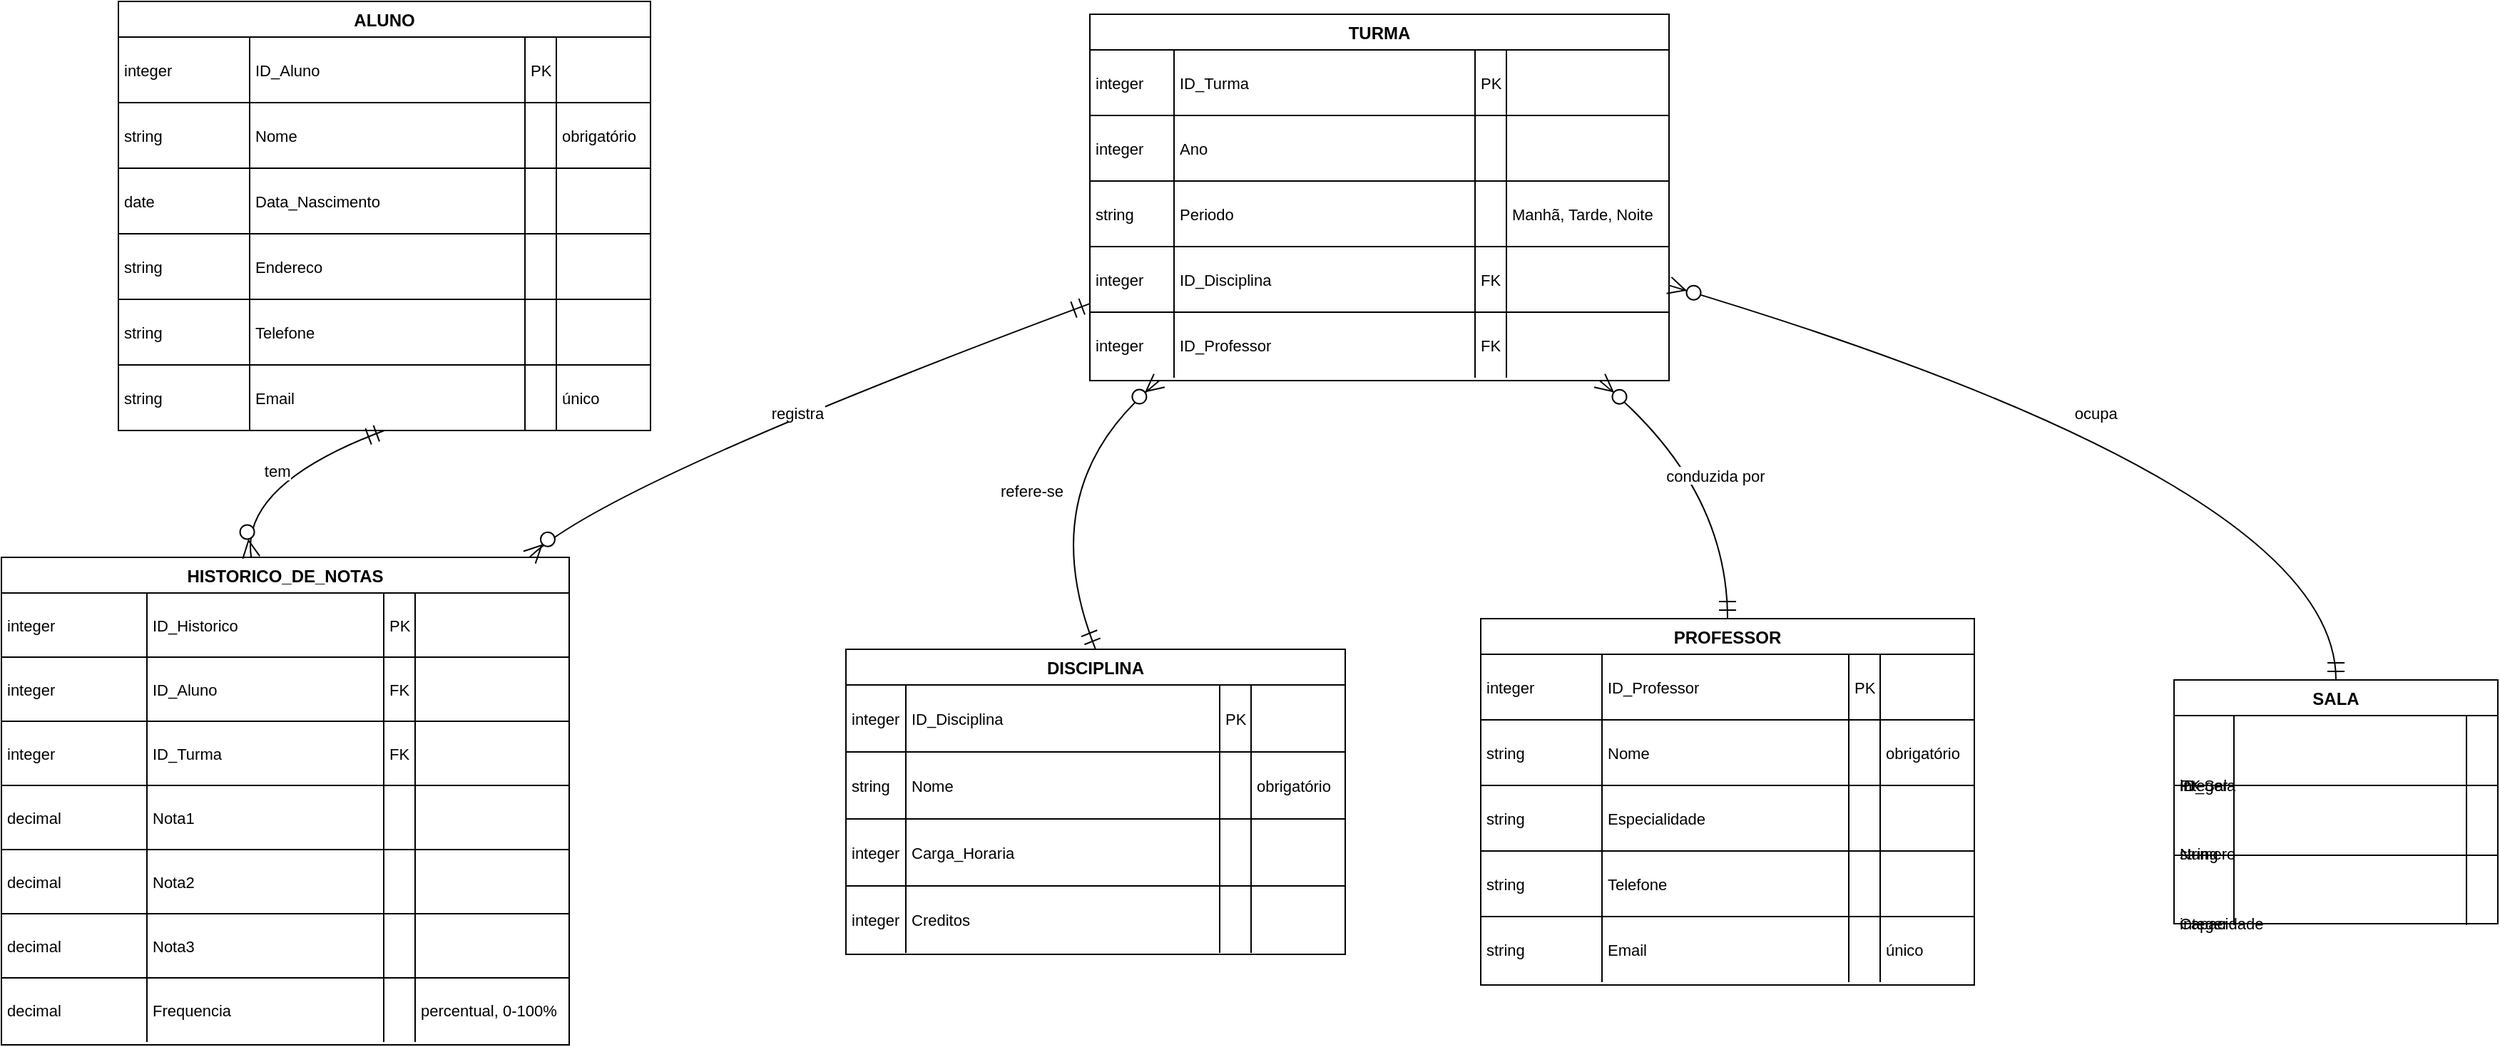 <mxfile version="27.0.6">
  <diagram name="Página-1" id="r15Ai7YHU04YWYiOs0DI">
    <mxGraphModel dx="1426" dy="743" grid="1" gridSize="10" guides="1" tooltips="1" connect="1" arrows="1" fold="1" page="1" pageScale="1" pageWidth="827" pageHeight="1169" math="0" shadow="0">
      <root>
        <mxCell id="0" />
        <mxCell id="1" parent="0" />
        <mxCell id="2" value="ALUNO" style="shape=table;startSize=25;container=1;collapsible=0;childLayout=tableLayout;fixedRows=1;rowLines=1;fontStyle=1;align=center;resizeLast=1;" parent="1" vertex="1">
          <mxGeometry x="110" y="20" width="373" height="301" as="geometry" />
        </mxCell>
        <mxCell id="3" style="shape=tableRow;horizontal=0;startSize=0;swimlaneHead=0;swimlaneBody=0;fillColor=none;collapsible=0;dropTarget=0;points=[[0,0.5],[1,0.5]];portConstraint=eastwest;top=0;left=0;right=0;bottom=0;" parent="2" vertex="1">
          <mxGeometry y="25" width="373" height="46" as="geometry" />
        </mxCell>
        <mxCell id="4" value="integer" style="shape=partialRectangle;connectable=0;fillColor=none;top=0;left=0;bottom=0;right=0;align=left;spacingLeft=2;overflow=hidden;fontSize=11;" parent="3" vertex="1">
          <mxGeometry width="92" height="46" as="geometry">
            <mxRectangle width="92" height="46" as="alternateBounds" />
          </mxGeometry>
        </mxCell>
        <mxCell id="5" value="ID_Aluno" style="shape=partialRectangle;connectable=0;fillColor=none;top=0;left=0;bottom=0;right=0;align=left;spacingLeft=2;overflow=hidden;fontSize=11;" parent="3" vertex="1">
          <mxGeometry x="92" width="193" height="46" as="geometry">
            <mxRectangle width="193" height="46" as="alternateBounds" />
          </mxGeometry>
        </mxCell>
        <mxCell id="6" value="PK" style="shape=partialRectangle;connectable=0;fillColor=none;top=0;left=0;bottom=0;right=0;align=left;spacingLeft=2;overflow=hidden;fontSize=11;" parent="3" vertex="1">
          <mxGeometry x="285" width="22" height="46" as="geometry">
            <mxRectangle width="22" height="46" as="alternateBounds" />
          </mxGeometry>
        </mxCell>
        <mxCell id="7" value="" style="shape=partialRectangle;connectable=0;fillColor=none;top=0;left=0;bottom=0;right=0;align=left;spacingLeft=2;overflow=hidden;fontSize=11;" parent="3" vertex="1">
          <mxGeometry x="307" width="66" height="46" as="geometry">
            <mxRectangle width="66" height="46" as="alternateBounds" />
          </mxGeometry>
        </mxCell>
        <mxCell id="8" style="shape=tableRow;horizontal=0;startSize=0;swimlaneHead=0;swimlaneBody=0;fillColor=none;collapsible=0;dropTarget=0;points=[[0,0.5],[1,0.5]];portConstraint=eastwest;top=0;left=0;right=0;bottom=0;" parent="2" vertex="1">
          <mxGeometry y="71" width="373" height="46" as="geometry" />
        </mxCell>
        <mxCell id="9" value="string" style="shape=partialRectangle;connectable=0;fillColor=none;top=0;left=0;bottom=0;right=0;align=left;spacingLeft=2;overflow=hidden;fontSize=11;" parent="8" vertex="1">
          <mxGeometry width="92" height="46" as="geometry">
            <mxRectangle width="92" height="46" as="alternateBounds" />
          </mxGeometry>
        </mxCell>
        <mxCell id="10" value="Nome" style="shape=partialRectangle;connectable=0;fillColor=none;top=0;left=0;bottom=0;right=0;align=left;spacingLeft=2;overflow=hidden;fontSize=11;" parent="8" vertex="1">
          <mxGeometry x="92" width="193" height="46" as="geometry">
            <mxRectangle width="193" height="46" as="alternateBounds" />
          </mxGeometry>
        </mxCell>
        <mxCell id="11" value="" style="shape=partialRectangle;connectable=0;fillColor=none;top=0;left=0;bottom=0;right=0;align=left;spacingLeft=2;overflow=hidden;fontSize=11;" parent="8" vertex="1">
          <mxGeometry x="285" width="22" height="46" as="geometry">
            <mxRectangle width="22" height="46" as="alternateBounds" />
          </mxGeometry>
        </mxCell>
        <mxCell id="12" value="obrigatório" style="shape=partialRectangle;connectable=0;fillColor=none;top=0;left=0;bottom=0;right=0;align=left;spacingLeft=2;overflow=hidden;fontSize=11;" parent="8" vertex="1">
          <mxGeometry x="307" width="66" height="46" as="geometry">
            <mxRectangle width="66" height="46" as="alternateBounds" />
          </mxGeometry>
        </mxCell>
        <mxCell id="13" style="shape=tableRow;horizontal=0;startSize=0;swimlaneHead=0;swimlaneBody=0;fillColor=none;collapsible=0;dropTarget=0;points=[[0,0.5],[1,0.5]];portConstraint=eastwest;top=0;left=0;right=0;bottom=0;" parent="2" vertex="1">
          <mxGeometry y="117" width="373" height="46" as="geometry" />
        </mxCell>
        <mxCell id="14" value="date" style="shape=partialRectangle;connectable=0;fillColor=none;top=0;left=0;bottom=0;right=0;align=left;spacingLeft=2;overflow=hidden;fontSize=11;" parent="13" vertex="1">
          <mxGeometry width="92" height="46" as="geometry">
            <mxRectangle width="92" height="46" as="alternateBounds" />
          </mxGeometry>
        </mxCell>
        <mxCell id="15" value="Data_Nascimento" style="shape=partialRectangle;connectable=0;fillColor=none;top=0;left=0;bottom=0;right=0;align=left;spacingLeft=2;overflow=hidden;fontSize=11;" parent="13" vertex="1">
          <mxGeometry x="92" width="193" height="46" as="geometry">
            <mxRectangle width="193" height="46" as="alternateBounds" />
          </mxGeometry>
        </mxCell>
        <mxCell id="16" value="" style="shape=partialRectangle;connectable=0;fillColor=none;top=0;left=0;bottom=0;right=0;align=left;spacingLeft=2;overflow=hidden;fontSize=11;" parent="13" vertex="1">
          <mxGeometry x="285" width="22" height="46" as="geometry">
            <mxRectangle width="22" height="46" as="alternateBounds" />
          </mxGeometry>
        </mxCell>
        <mxCell id="17" value="" style="shape=partialRectangle;connectable=0;fillColor=none;top=0;left=0;bottom=0;right=0;align=left;spacingLeft=2;overflow=hidden;fontSize=11;" parent="13" vertex="1">
          <mxGeometry x="307" width="66" height="46" as="geometry">
            <mxRectangle width="66" height="46" as="alternateBounds" />
          </mxGeometry>
        </mxCell>
        <mxCell id="18" style="shape=tableRow;horizontal=0;startSize=0;swimlaneHead=0;swimlaneBody=0;fillColor=none;collapsible=0;dropTarget=0;points=[[0,0.5],[1,0.5]];portConstraint=eastwest;top=0;left=0;right=0;bottom=0;" parent="2" vertex="1">
          <mxGeometry y="163" width="373" height="46" as="geometry" />
        </mxCell>
        <mxCell id="19" value="string" style="shape=partialRectangle;connectable=0;fillColor=none;top=0;left=0;bottom=0;right=0;align=left;spacingLeft=2;overflow=hidden;fontSize=11;" parent="18" vertex="1">
          <mxGeometry width="92" height="46" as="geometry">
            <mxRectangle width="92" height="46" as="alternateBounds" />
          </mxGeometry>
        </mxCell>
        <mxCell id="20" value="Endereco" style="shape=partialRectangle;connectable=0;fillColor=none;top=0;left=0;bottom=0;right=0;align=left;spacingLeft=2;overflow=hidden;fontSize=11;" parent="18" vertex="1">
          <mxGeometry x="92" width="193" height="46" as="geometry">
            <mxRectangle width="193" height="46" as="alternateBounds" />
          </mxGeometry>
        </mxCell>
        <mxCell id="21" value="" style="shape=partialRectangle;connectable=0;fillColor=none;top=0;left=0;bottom=0;right=0;align=left;spacingLeft=2;overflow=hidden;fontSize=11;" parent="18" vertex="1">
          <mxGeometry x="285" width="22" height="46" as="geometry">
            <mxRectangle width="22" height="46" as="alternateBounds" />
          </mxGeometry>
        </mxCell>
        <mxCell id="22" value="" style="shape=partialRectangle;connectable=0;fillColor=none;top=0;left=0;bottom=0;right=0;align=left;spacingLeft=2;overflow=hidden;fontSize=11;" parent="18" vertex="1">
          <mxGeometry x="307" width="66" height="46" as="geometry">
            <mxRectangle width="66" height="46" as="alternateBounds" />
          </mxGeometry>
        </mxCell>
        <mxCell id="23" style="shape=tableRow;horizontal=0;startSize=0;swimlaneHead=0;swimlaneBody=0;fillColor=none;collapsible=0;dropTarget=0;points=[[0,0.5],[1,0.5]];portConstraint=eastwest;top=0;left=0;right=0;bottom=0;" parent="2" vertex="1">
          <mxGeometry y="209" width="373" height="46" as="geometry" />
        </mxCell>
        <mxCell id="24" value="string" style="shape=partialRectangle;connectable=0;fillColor=none;top=0;left=0;bottom=0;right=0;align=left;spacingLeft=2;overflow=hidden;fontSize=11;" parent="23" vertex="1">
          <mxGeometry width="92" height="46" as="geometry">
            <mxRectangle width="92" height="46" as="alternateBounds" />
          </mxGeometry>
        </mxCell>
        <mxCell id="25" value="Telefone" style="shape=partialRectangle;connectable=0;fillColor=none;top=0;left=0;bottom=0;right=0;align=left;spacingLeft=2;overflow=hidden;fontSize=11;" parent="23" vertex="1">
          <mxGeometry x="92" width="193" height="46" as="geometry">
            <mxRectangle width="193" height="46" as="alternateBounds" />
          </mxGeometry>
        </mxCell>
        <mxCell id="26" value="" style="shape=partialRectangle;connectable=0;fillColor=none;top=0;left=0;bottom=0;right=0;align=left;spacingLeft=2;overflow=hidden;fontSize=11;" parent="23" vertex="1">
          <mxGeometry x="285" width="22" height="46" as="geometry">
            <mxRectangle width="22" height="46" as="alternateBounds" />
          </mxGeometry>
        </mxCell>
        <mxCell id="27" value="" style="shape=partialRectangle;connectable=0;fillColor=none;top=0;left=0;bottom=0;right=0;align=left;spacingLeft=2;overflow=hidden;fontSize=11;" parent="23" vertex="1">
          <mxGeometry x="307" width="66" height="46" as="geometry">
            <mxRectangle width="66" height="46" as="alternateBounds" />
          </mxGeometry>
        </mxCell>
        <mxCell id="28" style="shape=tableRow;horizontal=0;startSize=0;swimlaneHead=0;swimlaneBody=0;fillColor=none;collapsible=0;dropTarget=0;points=[[0,0.5],[1,0.5]];portConstraint=eastwest;top=0;left=0;right=0;bottom=0;" parent="2" vertex="1">
          <mxGeometry y="255" width="373" height="46" as="geometry" />
        </mxCell>
        <mxCell id="29" value="string" style="shape=partialRectangle;connectable=0;fillColor=none;top=0;left=0;bottom=0;right=0;align=left;spacingLeft=2;overflow=hidden;fontSize=11;" parent="28" vertex="1">
          <mxGeometry width="92" height="46" as="geometry">
            <mxRectangle width="92" height="46" as="alternateBounds" />
          </mxGeometry>
        </mxCell>
        <mxCell id="30" value="Email" style="shape=partialRectangle;connectable=0;fillColor=none;top=0;left=0;bottom=0;right=0;align=left;spacingLeft=2;overflow=hidden;fontSize=11;" parent="28" vertex="1">
          <mxGeometry x="92" width="193" height="46" as="geometry">
            <mxRectangle width="193" height="46" as="alternateBounds" />
          </mxGeometry>
        </mxCell>
        <mxCell id="31" value="" style="shape=partialRectangle;connectable=0;fillColor=none;top=0;left=0;bottom=0;right=0;align=left;spacingLeft=2;overflow=hidden;fontSize=11;" parent="28" vertex="1">
          <mxGeometry x="285" width="22" height="46" as="geometry">
            <mxRectangle width="22" height="46" as="alternateBounds" />
          </mxGeometry>
        </mxCell>
        <mxCell id="32" value="único" style="shape=partialRectangle;connectable=0;fillColor=none;top=0;left=0;bottom=0;right=0;align=left;spacingLeft=2;overflow=hidden;fontSize=11;" parent="28" vertex="1">
          <mxGeometry x="307" width="66" height="46" as="geometry">
            <mxRectangle width="66" height="46" as="alternateBounds" />
          </mxGeometry>
        </mxCell>
        <mxCell id="33" value="PROFESSOR" style="shape=table;startSize=25;container=1;collapsible=0;childLayout=tableLayout;fixedRows=1;rowLines=1;fontStyle=1;align=center;resizeLast=1;" parent="1" vertex="1">
          <mxGeometry x="1065" y="453" width="346" height="257" as="geometry" />
        </mxCell>
        <mxCell id="34" style="shape=tableRow;horizontal=0;startSize=0;swimlaneHead=0;swimlaneBody=0;fillColor=none;collapsible=0;dropTarget=0;points=[[0,0.5],[1,0.5]];portConstraint=eastwest;top=0;left=0;right=0;bottom=0;" parent="33" vertex="1">
          <mxGeometry y="25" width="346" height="46" as="geometry" />
        </mxCell>
        <mxCell id="35" value="integer" style="shape=partialRectangle;connectable=0;fillColor=none;top=0;left=0;bottom=0;right=0;align=left;spacingLeft=2;overflow=hidden;fontSize=11;" parent="34" vertex="1">
          <mxGeometry width="85" height="46" as="geometry">
            <mxRectangle width="85" height="46" as="alternateBounds" />
          </mxGeometry>
        </mxCell>
        <mxCell id="36" value="ID_Professor" style="shape=partialRectangle;connectable=0;fillColor=none;top=0;left=0;bottom=0;right=0;align=left;spacingLeft=2;overflow=hidden;fontSize=11;" parent="34" vertex="1">
          <mxGeometry x="85" width="173" height="46" as="geometry">
            <mxRectangle width="173" height="46" as="alternateBounds" />
          </mxGeometry>
        </mxCell>
        <mxCell id="37" value="PK" style="shape=partialRectangle;connectable=0;fillColor=none;top=0;left=0;bottom=0;right=0;align=left;spacingLeft=2;overflow=hidden;fontSize=11;" parent="34" vertex="1">
          <mxGeometry x="258" width="22" height="46" as="geometry">
            <mxRectangle width="22" height="46" as="alternateBounds" />
          </mxGeometry>
        </mxCell>
        <mxCell id="38" value="" style="shape=partialRectangle;connectable=0;fillColor=none;top=0;left=0;bottom=0;right=0;align=left;spacingLeft=2;overflow=hidden;fontSize=11;" parent="34" vertex="1">
          <mxGeometry x="280" width="66" height="46" as="geometry">
            <mxRectangle width="66" height="46" as="alternateBounds" />
          </mxGeometry>
        </mxCell>
        <mxCell id="39" style="shape=tableRow;horizontal=0;startSize=0;swimlaneHead=0;swimlaneBody=0;fillColor=none;collapsible=0;dropTarget=0;points=[[0,0.5],[1,0.5]];portConstraint=eastwest;top=0;left=0;right=0;bottom=0;" parent="33" vertex="1">
          <mxGeometry y="71" width="346" height="46" as="geometry" />
        </mxCell>
        <mxCell id="40" value="string" style="shape=partialRectangle;connectable=0;fillColor=none;top=0;left=0;bottom=0;right=0;align=left;spacingLeft=2;overflow=hidden;fontSize=11;" parent="39" vertex="1">
          <mxGeometry width="85" height="46" as="geometry">
            <mxRectangle width="85" height="46" as="alternateBounds" />
          </mxGeometry>
        </mxCell>
        <mxCell id="41" value="Nome" style="shape=partialRectangle;connectable=0;fillColor=none;top=0;left=0;bottom=0;right=0;align=left;spacingLeft=2;overflow=hidden;fontSize=11;" parent="39" vertex="1">
          <mxGeometry x="85" width="173" height="46" as="geometry">
            <mxRectangle width="173" height="46" as="alternateBounds" />
          </mxGeometry>
        </mxCell>
        <mxCell id="42" value="" style="shape=partialRectangle;connectable=0;fillColor=none;top=0;left=0;bottom=0;right=0;align=left;spacingLeft=2;overflow=hidden;fontSize=11;" parent="39" vertex="1">
          <mxGeometry x="258" width="22" height="46" as="geometry">
            <mxRectangle width="22" height="46" as="alternateBounds" />
          </mxGeometry>
        </mxCell>
        <mxCell id="43" value="obrigatório" style="shape=partialRectangle;connectable=0;fillColor=none;top=0;left=0;bottom=0;right=0;align=left;spacingLeft=2;overflow=hidden;fontSize=11;" parent="39" vertex="1">
          <mxGeometry x="280" width="66" height="46" as="geometry">
            <mxRectangle width="66" height="46" as="alternateBounds" />
          </mxGeometry>
        </mxCell>
        <mxCell id="44" style="shape=tableRow;horizontal=0;startSize=0;swimlaneHead=0;swimlaneBody=0;fillColor=none;collapsible=0;dropTarget=0;points=[[0,0.5],[1,0.5]];portConstraint=eastwest;top=0;left=0;right=0;bottom=0;" parent="33" vertex="1">
          <mxGeometry y="117" width="346" height="46" as="geometry" />
        </mxCell>
        <mxCell id="45" value="string" style="shape=partialRectangle;connectable=0;fillColor=none;top=0;left=0;bottom=0;right=0;align=left;spacingLeft=2;overflow=hidden;fontSize=11;" parent="44" vertex="1">
          <mxGeometry width="85" height="46" as="geometry">
            <mxRectangle width="85" height="46" as="alternateBounds" />
          </mxGeometry>
        </mxCell>
        <mxCell id="46" value="Especialidade" style="shape=partialRectangle;connectable=0;fillColor=none;top=0;left=0;bottom=0;right=0;align=left;spacingLeft=2;overflow=hidden;fontSize=11;" parent="44" vertex="1">
          <mxGeometry x="85" width="173" height="46" as="geometry">
            <mxRectangle width="173" height="46" as="alternateBounds" />
          </mxGeometry>
        </mxCell>
        <mxCell id="47" value="" style="shape=partialRectangle;connectable=0;fillColor=none;top=0;left=0;bottom=0;right=0;align=left;spacingLeft=2;overflow=hidden;fontSize=11;" parent="44" vertex="1">
          <mxGeometry x="258" width="22" height="46" as="geometry">
            <mxRectangle width="22" height="46" as="alternateBounds" />
          </mxGeometry>
        </mxCell>
        <mxCell id="48" value="" style="shape=partialRectangle;connectable=0;fillColor=none;top=0;left=0;bottom=0;right=0;align=left;spacingLeft=2;overflow=hidden;fontSize=11;" parent="44" vertex="1">
          <mxGeometry x="280" width="66" height="46" as="geometry">
            <mxRectangle width="66" height="46" as="alternateBounds" />
          </mxGeometry>
        </mxCell>
        <mxCell id="49" style="shape=tableRow;horizontal=0;startSize=0;swimlaneHead=0;swimlaneBody=0;fillColor=none;collapsible=0;dropTarget=0;points=[[0,0.5],[1,0.5]];portConstraint=eastwest;top=0;left=0;right=0;bottom=0;" parent="33" vertex="1">
          <mxGeometry y="163" width="346" height="46" as="geometry" />
        </mxCell>
        <mxCell id="50" value="string" style="shape=partialRectangle;connectable=0;fillColor=none;top=0;left=0;bottom=0;right=0;align=left;spacingLeft=2;overflow=hidden;fontSize=11;" parent="49" vertex="1">
          <mxGeometry width="85" height="46" as="geometry">
            <mxRectangle width="85" height="46" as="alternateBounds" />
          </mxGeometry>
        </mxCell>
        <mxCell id="51" value="Telefone" style="shape=partialRectangle;connectable=0;fillColor=none;top=0;left=0;bottom=0;right=0;align=left;spacingLeft=2;overflow=hidden;fontSize=11;" parent="49" vertex="1">
          <mxGeometry x="85" width="173" height="46" as="geometry">
            <mxRectangle width="173" height="46" as="alternateBounds" />
          </mxGeometry>
        </mxCell>
        <mxCell id="52" value="" style="shape=partialRectangle;connectable=0;fillColor=none;top=0;left=0;bottom=0;right=0;align=left;spacingLeft=2;overflow=hidden;fontSize=11;" parent="49" vertex="1">
          <mxGeometry x="258" width="22" height="46" as="geometry">
            <mxRectangle width="22" height="46" as="alternateBounds" />
          </mxGeometry>
        </mxCell>
        <mxCell id="53" value="" style="shape=partialRectangle;connectable=0;fillColor=none;top=0;left=0;bottom=0;right=0;align=left;spacingLeft=2;overflow=hidden;fontSize=11;" parent="49" vertex="1">
          <mxGeometry x="280" width="66" height="46" as="geometry">
            <mxRectangle width="66" height="46" as="alternateBounds" />
          </mxGeometry>
        </mxCell>
        <mxCell id="54" style="shape=tableRow;horizontal=0;startSize=0;swimlaneHead=0;swimlaneBody=0;fillColor=none;collapsible=0;dropTarget=0;points=[[0,0.5],[1,0.5]];portConstraint=eastwest;top=0;left=0;right=0;bottom=0;" parent="33" vertex="1">
          <mxGeometry y="209" width="346" height="46" as="geometry" />
        </mxCell>
        <mxCell id="55" value="string" style="shape=partialRectangle;connectable=0;fillColor=none;top=0;left=0;bottom=0;right=0;align=left;spacingLeft=2;overflow=hidden;fontSize=11;" parent="54" vertex="1">
          <mxGeometry width="85" height="46" as="geometry">
            <mxRectangle width="85" height="46" as="alternateBounds" />
          </mxGeometry>
        </mxCell>
        <mxCell id="56" value="Email" style="shape=partialRectangle;connectable=0;fillColor=none;top=0;left=0;bottom=0;right=0;align=left;spacingLeft=2;overflow=hidden;fontSize=11;" parent="54" vertex="1">
          <mxGeometry x="85" width="173" height="46" as="geometry">
            <mxRectangle width="173" height="46" as="alternateBounds" />
          </mxGeometry>
        </mxCell>
        <mxCell id="57" value="" style="shape=partialRectangle;connectable=0;fillColor=none;top=0;left=0;bottom=0;right=0;align=left;spacingLeft=2;overflow=hidden;fontSize=11;" parent="54" vertex="1">
          <mxGeometry x="258" width="22" height="46" as="geometry">
            <mxRectangle width="22" height="46" as="alternateBounds" />
          </mxGeometry>
        </mxCell>
        <mxCell id="58" value="único" style="shape=partialRectangle;connectable=0;fillColor=none;top=0;left=0;bottom=0;right=0;align=left;spacingLeft=2;overflow=hidden;fontSize=11;" parent="54" vertex="1">
          <mxGeometry x="280" width="66" height="46" as="geometry">
            <mxRectangle width="66" height="46" as="alternateBounds" />
          </mxGeometry>
        </mxCell>
        <mxCell id="59" value="DISCIPLINA" style="shape=table;startSize=25;container=1;collapsible=0;childLayout=tableLayout;fixedRows=1;rowLines=1;fontStyle=1;align=center;resizeLast=1;" parent="1" vertex="1">
          <mxGeometry x="620" y="474.5" width="350" height="214" as="geometry" />
        </mxCell>
        <mxCell id="60" style="shape=tableRow;horizontal=0;startSize=0;swimlaneHead=0;swimlaneBody=0;fillColor=none;collapsible=0;dropTarget=0;points=[[0,0.5],[1,0.5]];portConstraint=eastwest;top=0;left=0;right=0;bottom=0;" parent="59" vertex="1">
          <mxGeometry y="25" width="350" height="47" as="geometry" />
        </mxCell>
        <mxCell id="61" value="integer" style="shape=partialRectangle;connectable=0;fillColor=none;top=0;left=0;bottom=0;right=0;align=left;spacingLeft=2;overflow=hidden;fontSize=11;" parent="60" vertex="1">
          <mxGeometry width="42" height="47" as="geometry">
            <mxRectangle width="42" height="47" as="alternateBounds" />
          </mxGeometry>
        </mxCell>
        <mxCell id="62" value="ID_Disciplina" style="shape=partialRectangle;connectable=0;fillColor=none;top=0;left=0;bottom=0;right=0;align=left;spacingLeft=2;overflow=hidden;fontSize=11;" parent="60" vertex="1">
          <mxGeometry x="42" width="220" height="47" as="geometry">
            <mxRectangle width="220" height="47" as="alternateBounds" />
          </mxGeometry>
        </mxCell>
        <mxCell id="63" value="PK" style="shape=partialRectangle;connectable=0;fillColor=none;top=0;left=0;bottom=0;right=0;align=left;spacingLeft=2;overflow=hidden;fontSize=11;" parent="60" vertex="1">
          <mxGeometry x="262" width="22" height="47" as="geometry">
            <mxRectangle width="22" height="47" as="alternateBounds" />
          </mxGeometry>
        </mxCell>
        <mxCell id="64" value="" style="shape=partialRectangle;connectable=0;fillColor=none;top=0;left=0;bottom=0;right=0;align=left;spacingLeft=2;overflow=hidden;fontSize=11;" parent="60" vertex="1">
          <mxGeometry x="284" width="66" height="47" as="geometry">
            <mxRectangle width="66" height="47" as="alternateBounds" />
          </mxGeometry>
        </mxCell>
        <mxCell id="65" style="shape=tableRow;horizontal=0;startSize=0;swimlaneHead=0;swimlaneBody=0;fillColor=none;collapsible=0;dropTarget=0;points=[[0,0.5],[1,0.5]];portConstraint=eastwest;top=0;left=0;right=0;bottom=0;" parent="59" vertex="1">
          <mxGeometry y="72" width="350" height="47" as="geometry" />
        </mxCell>
        <mxCell id="66" value="string" style="shape=partialRectangle;connectable=0;fillColor=none;top=0;left=0;bottom=0;right=0;align=left;spacingLeft=2;overflow=hidden;fontSize=11;" parent="65" vertex="1">
          <mxGeometry width="42" height="47" as="geometry">
            <mxRectangle width="42" height="47" as="alternateBounds" />
          </mxGeometry>
        </mxCell>
        <mxCell id="67" value="Nome" style="shape=partialRectangle;connectable=0;fillColor=none;top=0;left=0;bottom=0;right=0;align=left;spacingLeft=2;overflow=hidden;fontSize=11;" parent="65" vertex="1">
          <mxGeometry x="42" width="220" height="47" as="geometry">
            <mxRectangle width="220" height="47" as="alternateBounds" />
          </mxGeometry>
        </mxCell>
        <mxCell id="68" value="" style="shape=partialRectangle;connectable=0;fillColor=none;top=0;left=0;bottom=0;right=0;align=left;spacingLeft=2;overflow=hidden;fontSize=11;" parent="65" vertex="1">
          <mxGeometry x="262" width="22" height="47" as="geometry">
            <mxRectangle width="22" height="47" as="alternateBounds" />
          </mxGeometry>
        </mxCell>
        <mxCell id="69" value="obrigatório" style="shape=partialRectangle;connectable=0;fillColor=none;top=0;left=0;bottom=0;right=0;align=left;spacingLeft=2;overflow=hidden;fontSize=11;" parent="65" vertex="1">
          <mxGeometry x="284" width="66" height="47" as="geometry">
            <mxRectangle width="66" height="47" as="alternateBounds" />
          </mxGeometry>
        </mxCell>
        <mxCell id="70" style="shape=tableRow;horizontal=0;startSize=0;swimlaneHead=0;swimlaneBody=0;fillColor=none;collapsible=0;dropTarget=0;points=[[0,0.5],[1,0.5]];portConstraint=eastwest;top=0;left=0;right=0;bottom=0;" parent="59" vertex="1">
          <mxGeometry y="119" width="350" height="47" as="geometry" />
        </mxCell>
        <mxCell id="71" value="integer" style="shape=partialRectangle;connectable=0;fillColor=none;top=0;left=0;bottom=0;right=0;align=left;spacingLeft=2;overflow=hidden;fontSize=11;" parent="70" vertex="1">
          <mxGeometry width="42" height="47" as="geometry">
            <mxRectangle width="42" height="47" as="alternateBounds" />
          </mxGeometry>
        </mxCell>
        <mxCell id="72" value="Carga_Horaria" style="shape=partialRectangle;connectable=0;fillColor=none;top=0;left=0;bottom=0;right=0;align=left;spacingLeft=2;overflow=hidden;fontSize=11;" parent="70" vertex="1">
          <mxGeometry x="42" width="220" height="47" as="geometry">
            <mxRectangle width="220" height="47" as="alternateBounds" />
          </mxGeometry>
        </mxCell>
        <mxCell id="73" value="" style="shape=partialRectangle;connectable=0;fillColor=none;top=0;left=0;bottom=0;right=0;align=left;spacingLeft=2;overflow=hidden;fontSize=11;" parent="70" vertex="1">
          <mxGeometry x="262" width="22" height="47" as="geometry">
            <mxRectangle width="22" height="47" as="alternateBounds" />
          </mxGeometry>
        </mxCell>
        <mxCell id="74" value="" style="shape=partialRectangle;connectable=0;fillColor=none;top=0;left=0;bottom=0;right=0;align=left;spacingLeft=2;overflow=hidden;fontSize=11;" parent="70" vertex="1">
          <mxGeometry x="284" width="66" height="47" as="geometry">
            <mxRectangle width="66" height="47" as="alternateBounds" />
          </mxGeometry>
        </mxCell>
        <mxCell id="75" style="shape=tableRow;horizontal=0;startSize=0;swimlaneHead=0;swimlaneBody=0;fillColor=none;collapsible=0;dropTarget=0;points=[[0,0.5],[1,0.5]];portConstraint=eastwest;top=0;left=0;right=0;bottom=0;" parent="59" vertex="1">
          <mxGeometry y="166" width="350" height="47" as="geometry" />
        </mxCell>
        <mxCell id="76" value="integer" style="shape=partialRectangle;connectable=0;fillColor=none;top=0;left=0;bottom=0;right=0;align=left;spacingLeft=2;overflow=hidden;fontSize=11;" parent="75" vertex="1">
          <mxGeometry width="42" height="47" as="geometry">
            <mxRectangle width="42" height="47" as="alternateBounds" />
          </mxGeometry>
        </mxCell>
        <mxCell id="77" value="Creditos" style="shape=partialRectangle;connectable=0;fillColor=none;top=0;left=0;bottom=0;right=0;align=left;spacingLeft=2;overflow=hidden;fontSize=11;" parent="75" vertex="1">
          <mxGeometry x="42" width="220" height="47" as="geometry">
            <mxRectangle width="220" height="47" as="alternateBounds" />
          </mxGeometry>
        </mxCell>
        <mxCell id="78" value="" style="shape=partialRectangle;connectable=0;fillColor=none;top=0;left=0;bottom=0;right=0;align=left;spacingLeft=2;overflow=hidden;fontSize=11;" parent="75" vertex="1">
          <mxGeometry x="262" width="22" height="47" as="geometry">
            <mxRectangle width="22" height="47" as="alternateBounds" />
          </mxGeometry>
        </mxCell>
        <mxCell id="79" value="" style="shape=partialRectangle;connectable=0;fillColor=none;top=0;left=0;bottom=0;right=0;align=left;spacingLeft=2;overflow=hidden;fontSize=11;" parent="75" vertex="1">
          <mxGeometry x="284" width="66" height="47" as="geometry">
            <mxRectangle width="66" height="47" as="alternateBounds" />
          </mxGeometry>
        </mxCell>
        <mxCell id="80" value="TURMA" style="shape=table;startSize=25;container=1;collapsible=0;childLayout=tableLayout;fixedRows=1;rowLines=1;fontStyle=1;align=center;resizeLast=1;" parent="1" vertex="1">
          <mxGeometry x="791" y="29" width="406" height="257" as="geometry" />
        </mxCell>
        <mxCell id="81" style="shape=tableRow;horizontal=0;startSize=0;swimlaneHead=0;swimlaneBody=0;fillColor=none;collapsible=0;dropTarget=0;points=[[0,0.5],[1,0.5]];portConstraint=eastwest;top=0;left=0;right=0;bottom=0;" parent="80" vertex="1">
          <mxGeometry y="25" width="406" height="46" as="geometry" />
        </mxCell>
        <mxCell id="82" value="integer" style="shape=partialRectangle;connectable=0;fillColor=none;top=0;left=0;bottom=0;right=0;align=left;spacingLeft=2;overflow=hidden;fontSize=11;" parent="81" vertex="1">
          <mxGeometry width="59" height="46" as="geometry">
            <mxRectangle width="59" height="46" as="alternateBounds" />
          </mxGeometry>
        </mxCell>
        <mxCell id="83" value="ID_Turma" style="shape=partialRectangle;connectable=0;fillColor=none;top=0;left=0;bottom=0;right=0;align=left;spacingLeft=2;overflow=hidden;fontSize=11;" parent="81" vertex="1">
          <mxGeometry x="59" width="211" height="46" as="geometry">
            <mxRectangle width="211" height="46" as="alternateBounds" />
          </mxGeometry>
        </mxCell>
        <mxCell id="84" value="PK" style="shape=partialRectangle;connectable=0;fillColor=none;top=0;left=0;bottom=0;right=0;align=left;spacingLeft=2;overflow=hidden;fontSize=11;" parent="81" vertex="1">
          <mxGeometry x="270" width="22" height="46" as="geometry">
            <mxRectangle width="22" height="46" as="alternateBounds" />
          </mxGeometry>
        </mxCell>
        <mxCell id="85" value="" style="shape=partialRectangle;connectable=0;fillColor=none;top=0;left=0;bottom=0;right=0;align=left;spacingLeft=2;overflow=hidden;fontSize=11;" parent="81" vertex="1">
          <mxGeometry x="292" width="114" height="46" as="geometry">
            <mxRectangle width="114" height="46" as="alternateBounds" />
          </mxGeometry>
        </mxCell>
        <mxCell id="86" style="shape=tableRow;horizontal=0;startSize=0;swimlaneHead=0;swimlaneBody=0;fillColor=none;collapsible=0;dropTarget=0;points=[[0,0.5],[1,0.5]];portConstraint=eastwest;top=0;left=0;right=0;bottom=0;" parent="80" vertex="1">
          <mxGeometry y="71" width="406" height="46" as="geometry" />
        </mxCell>
        <mxCell id="87" value="integer" style="shape=partialRectangle;connectable=0;fillColor=none;top=0;left=0;bottom=0;right=0;align=left;spacingLeft=2;overflow=hidden;fontSize=11;" parent="86" vertex="1">
          <mxGeometry width="59" height="46" as="geometry">
            <mxRectangle width="59" height="46" as="alternateBounds" />
          </mxGeometry>
        </mxCell>
        <mxCell id="88" value="Ano" style="shape=partialRectangle;connectable=0;fillColor=none;top=0;left=0;bottom=0;right=0;align=left;spacingLeft=2;overflow=hidden;fontSize=11;" parent="86" vertex="1">
          <mxGeometry x="59" width="211" height="46" as="geometry">
            <mxRectangle width="211" height="46" as="alternateBounds" />
          </mxGeometry>
        </mxCell>
        <mxCell id="89" value="" style="shape=partialRectangle;connectable=0;fillColor=none;top=0;left=0;bottom=0;right=0;align=left;spacingLeft=2;overflow=hidden;fontSize=11;" parent="86" vertex="1">
          <mxGeometry x="270" width="22" height="46" as="geometry">
            <mxRectangle width="22" height="46" as="alternateBounds" />
          </mxGeometry>
        </mxCell>
        <mxCell id="90" value="" style="shape=partialRectangle;connectable=0;fillColor=none;top=0;left=0;bottom=0;right=0;align=left;spacingLeft=2;overflow=hidden;fontSize=11;" parent="86" vertex="1">
          <mxGeometry x="292" width="114" height="46" as="geometry">
            <mxRectangle width="114" height="46" as="alternateBounds" />
          </mxGeometry>
        </mxCell>
        <mxCell id="91" style="shape=tableRow;horizontal=0;startSize=0;swimlaneHead=0;swimlaneBody=0;fillColor=none;collapsible=0;dropTarget=0;points=[[0,0.5],[1,0.5]];portConstraint=eastwest;top=0;left=0;right=0;bottom=0;" parent="80" vertex="1">
          <mxGeometry y="117" width="406" height="46" as="geometry" />
        </mxCell>
        <mxCell id="92" value="string" style="shape=partialRectangle;connectable=0;fillColor=none;top=0;left=0;bottom=0;right=0;align=left;spacingLeft=2;overflow=hidden;fontSize=11;" parent="91" vertex="1">
          <mxGeometry width="59" height="46" as="geometry">
            <mxRectangle width="59" height="46" as="alternateBounds" />
          </mxGeometry>
        </mxCell>
        <mxCell id="93" value="Periodo" style="shape=partialRectangle;connectable=0;fillColor=none;top=0;left=0;bottom=0;right=0;align=left;spacingLeft=2;overflow=hidden;fontSize=11;" parent="91" vertex="1">
          <mxGeometry x="59" width="211" height="46" as="geometry">
            <mxRectangle width="211" height="46" as="alternateBounds" />
          </mxGeometry>
        </mxCell>
        <mxCell id="94" value="" style="shape=partialRectangle;connectable=0;fillColor=none;top=0;left=0;bottom=0;right=0;align=left;spacingLeft=2;overflow=hidden;fontSize=11;" parent="91" vertex="1">
          <mxGeometry x="270" width="22" height="46" as="geometry">
            <mxRectangle width="22" height="46" as="alternateBounds" />
          </mxGeometry>
        </mxCell>
        <mxCell id="95" value="Manhã, Tarde, Noite" style="shape=partialRectangle;connectable=0;fillColor=none;top=0;left=0;bottom=0;right=0;align=left;spacingLeft=2;overflow=hidden;fontSize=11;" parent="91" vertex="1">
          <mxGeometry x="292" width="114" height="46" as="geometry">
            <mxRectangle width="114" height="46" as="alternateBounds" />
          </mxGeometry>
        </mxCell>
        <mxCell id="96" style="shape=tableRow;horizontal=0;startSize=0;swimlaneHead=0;swimlaneBody=0;fillColor=none;collapsible=0;dropTarget=0;points=[[0,0.5],[1,0.5]];portConstraint=eastwest;top=0;left=0;right=0;bottom=0;" parent="80" vertex="1">
          <mxGeometry y="163" width="406" height="46" as="geometry" />
        </mxCell>
        <mxCell id="97" value="integer" style="shape=partialRectangle;connectable=0;fillColor=none;top=0;left=0;bottom=0;right=0;align=left;spacingLeft=2;overflow=hidden;fontSize=11;" parent="96" vertex="1">
          <mxGeometry width="59" height="46" as="geometry">
            <mxRectangle width="59" height="46" as="alternateBounds" />
          </mxGeometry>
        </mxCell>
        <mxCell id="98" value="ID_Disciplina" style="shape=partialRectangle;connectable=0;fillColor=none;top=0;left=0;bottom=0;right=0;align=left;spacingLeft=2;overflow=hidden;fontSize=11;" parent="96" vertex="1">
          <mxGeometry x="59" width="211" height="46" as="geometry">
            <mxRectangle width="211" height="46" as="alternateBounds" />
          </mxGeometry>
        </mxCell>
        <mxCell id="99" value="FK" style="shape=partialRectangle;connectable=0;fillColor=none;top=0;left=0;bottom=0;right=0;align=left;spacingLeft=2;overflow=hidden;fontSize=11;" parent="96" vertex="1">
          <mxGeometry x="270" width="22" height="46" as="geometry">
            <mxRectangle width="22" height="46" as="alternateBounds" />
          </mxGeometry>
        </mxCell>
        <mxCell id="100" value="" style="shape=partialRectangle;connectable=0;fillColor=none;top=0;left=0;bottom=0;right=0;align=left;spacingLeft=2;overflow=hidden;fontSize=11;" parent="96" vertex="1">
          <mxGeometry x="292" width="114" height="46" as="geometry">
            <mxRectangle width="114" height="46" as="alternateBounds" />
          </mxGeometry>
        </mxCell>
        <mxCell id="101" style="shape=tableRow;horizontal=0;startSize=0;swimlaneHead=0;swimlaneBody=0;fillColor=none;collapsible=0;dropTarget=0;points=[[0,0.5],[1,0.5]];portConstraint=eastwest;top=0;left=0;right=0;bottom=0;" parent="80" vertex="1">
          <mxGeometry y="209" width="406" height="46" as="geometry" />
        </mxCell>
        <mxCell id="102" value="integer" style="shape=partialRectangle;connectable=0;fillColor=none;top=0;left=0;bottom=0;right=0;align=left;spacingLeft=2;overflow=hidden;fontSize=11;" parent="101" vertex="1">
          <mxGeometry width="59" height="46" as="geometry">
            <mxRectangle width="59" height="46" as="alternateBounds" />
          </mxGeometry>
        </mxCell>
        <mxCell id="103" value="ID_Professor" style="shape=partialRectangle;connectable=0;fillColor=none;top=0;left=0;bottom=0;right=0;align=left;spacingLeft=2;overflow=hidden;fontSize=11;" parent="101" vertex="1">
          <mxGeometry x="59" width="211" height="46" as="geometry">
            <mxRectangle width="211" height="46" as="alternateBounds" />
          </mxGeometry>
        </mxCell>
        <mxCell id="104" value="FK" style="shape=partialRectangle;connectable=0;fillColor=none;top=0;left=0;bottom=0;right=0;align=left;spacingLeft=2;overflow=hidden;fontSize=11;" parent="101" vertex="1">
          <mxGeometry x="270" width="22" height="46" as="geometry">
            <mxRectangle width="22" height="46" as="alternateBounds" />
          </mxGeometry>
        </mxCell>
        <mxCell id="105" value="" style="shape=partialRectangle;connectable=0;fillColor=none;top=0;left=0;bottom=0;right=0;align=left;spacingLeft=2;overflow=hidden;fontSize=11;" parent="101" vertex="1">
          <mxGeometry x="292" width="114" height="46" as="geometry">
            <mxRectangle width="114" height="46" as="alternateBounds" />
          </mxGeometry>
        </mxCell>
        <mxCell id="106" value="SALA" style="shape=table;startSize=25;container=1;collapsible=0;childLayout=tableLayout;fixedRows=1;rowLines=1;fontStyle=1;align=center;resizeLast=1;" parent="1" vertex="1">
          <mxGeometry x="1551" y="496" width="227" height="171" as="geometry" />
        </mxCell>
        <mxCell id="107" style="shape=tableRow;horizontal=0;startSize=0;swimlaneHead=0;swimlaneBody=0;fillColor=none;collapsible=0;dropTarget=0;points=[[0,0.5],[1,0.5]];portConstraint=eastwest;top=0;left=0;right=0;bottom=0;" parent="106" vertex="1">
          <mxGeometry y="49" width="227" height="49" as="geometry" />
        </mxCell>
        <mxCell id="108" value="integer" style="shape=partialRectangle;connectable=0;fillColor=none;top=0;left=0;bottom=0;right=0;align=left;spacingLeft=2;overflow=hidden;fontSize=11;" parent="107" vertex="1">
          <mxGeometry width="42" height="49" as="geometry" />
        </mxCell>
        <mxCell id="109" value="ID_Sala" style="shape=partialRectangle;connectable=0;fillColor=none;top=0;left=0;bottom=0;right=0;align=left;spacingLeft=2;overflow=hidden;fontSize=11;" parent="107" vertex="1">
          <mxGeometry width="163" height="49" as="geometry" />
        </mxCell>
        <mxCell id="110" value="PK" style="shape=partialRectangle;connectable=0;fillColor=none;top=0;left=0;bottom=0;right=0;align=left;spacingLeft=2;overflow=hidden;fontSize=11;" parent="107" vertex="1">
          <mxGeometry width="22" height="49" as="geometry" />
        </mxCell>
        <mxCell id="111" style="shape=tableRow;horizontal=0;startSize=0;swimlaneHead=0;swimlaneBody=0;fillColor=none;collapsible=0;dropTarget=0;points=[[0,0.5],[1,0.5]];portConstraint=eastwest;top=0;left=0;right=0;bottom=0;" parent="106" vertex="1">
          <mxGeometry y="97" width="227" height="49" as="geometry" />
        </mxCell>
        <mxCell id="112" value="string" style="shape=partialRectangle;connectable=0;fillColor=none;top=0;left=0;bottom=0;right=0;align=left;spacingLeft=2;overflow=hidden;fontSize=11;" parent="111" vertex="1">
          <mxGeometry width="42" height="49" as="geometry" />
        </mxCell>
        <mxCell id="113" value="Numero" style="shape=partialRectangle;connectable=0;fillColor=none;top=0;left=0;bottom=0;right=0;align=left;spacingLeft=2;overflow=hidden;fontSize=11;" parent="111" vertex="1">
          <mxGeometry width="163" height="49" as="geometry" />
        </mxCell>
        <mxCell id="114" value="" style="shape=partialRectangle;connectable=0;fillColor=none;top=0;left=0;bottom=0;right=0;align=left;spacingLeft=2;overflow=hidden;fontSize=11;" parent="111" vertex="1">
          <mxGeometry width="22" height="49" as="geometry" />
        </mxCell>
        <mxCell id="115" style="shape=tableRow;horizontal=0;startSize=0;swimlaneHead=0;swimlaneBody=0;fillColor=none;collapsible=0;dropTarget=0;points=[[0,0.5],[1,0.5]];portConstraint=eastwest;top=0;left=0;right=0;bottom=0;" parent="106" vertex="1">
          <mxGeometry y="146" width="227" height="49" as="geometry" />
        </mxCell>
        <mxCell id="116" value="integer" style="shape=partialRectangle;connectable=0;fillColor=none;top=0;left=0;bottom=0;right=0;align=left;spacingLeft=2;overflow=hidden;fontSize=11;" parent="115" vertex="1">
          <mxGeometry width="42" height="49" as="geometry" />
        </mxCell>
        <mxCell id="117" value="Capacidade" style="shape=partialRectangle;connectable=0;fillColor=none;top=0;left=0;bottom=0;right=0;align=left;spacingLeft=2;overflow=hidden;fontSize=11;" parent="115" vertex="1">
          <mxGeometry width="163" height="49" as="geometry" />
        </mxCell>
        <mxCell id="118" value="" style="shape=partialRectangle;connectable=0;fillColor=none;top=0;left=0;bottom=0;right=0;align=left;spacingLeft=2;overflow=hidden;fontSize=11;" parent="115" vertex="1">
          <mxGeometry width="22" height="49" as="geometry" />
        </mxCell>
        <mxCell id="119" value="HISTORICO_DE_NOTAS" style="shape=table;startSize=25;container=1;collapsible=0;childLayout=tableLayout;fixedRows=1;rowLines=1;fontStyle=1;align=center;resizeLast=1;" parent="1" vertex="1">
          <mxGeometry x="28" y="410" width="398" height="342" as="geometry" />
        </mxCell>
        <mxCell id="120" style="shape=tableRow;horizontal=0;startSize=0;swimlaneHead=0;swimlaneBody=0;fillColor=none;collapsible=0;dropTarget=0;points=[[0,0.5],[1,0.5]];portConstraint=eastwest;top=0;left=0;right=0;bottom=0;" parent="119" vertex="1">
          <mxGeometry y="25" width="398" height="45" as="geometry" />
        </mxCell>
        <mxCell id="121" value="integer" style="shape=partialRectangle;connectable=0;fillColor=none;top=0;left=0;bottom=0;right=0;align=left;spacingLeft=2;overflow=hidden;fontSize=11;" parent="120" vertex="1">
          <mxGeometry width="102" height="45" as="geometry">
            <mxRectangle width="102" height="45" as="alternateBounds" />
          </mxGeometry>
        </mxCell>
        <mxCell id="122" value="ID_Historico" style="shape=partialRectangle;connectable=0;fillColor=none;top=0;left=0;bottom=0;right=0;align=left;spacingLeft=2;overflow=hidden;fontSize=11;" parent="120" vertex="1">
          <mxGeometry x="102" width="166" height="45" as="geometry">
            <mxRectangle width="166" height="45" as="alternateBounds" />
          </mxGeometry>
        </mxCell>
        <mxCell id="123" value="PK" style="shape=partialRectangle;connectable=0;fillColor=none;top=0;left=0;bottom=0;right=0;align=left;spacingLeft=2;overflow=hidden;fontSize=11;" parent="120" vertex="1">
          <mxGeometry x="268" width="22" height="45" as="geometry">
            <mxRectangle width="22" height="45" as="alternateBounds" />
          </mxGeometry>
        </mxCell>
        <mxCell id="124" value="" style="shape=partialRectangle;connectable=0;fillColor=none;top=0;left=0;bottom=0;right=0;align=left;spacingLeft=2;overflow=hidden;fontSize=11;" parent="120" vertex="1">
          <mxGeometry x="290" width="108" height="45" as="geometry">
            <mxRectangle width="108" height="45" as="alternateBounds" />
          </mxGeometry>
        </mxCell>
        <mxCell id="125" style="shape=tableRow;horizontal=0;startSize=0;swimlaneHead=0;swimlaneBody=0;fillColor=none;collapsible=0;dropTarget=0;points=[[0,0.5],[1,0.5]];portConstraint=eastwest;top=0;left=0;right=0;bottom=0;" parent="119" vertex="1">
          <mxGeometry y="70" width="398" height="45" as="geometry" />
        </mxCell>
        <mxCell id="126" value="integer" style="shape=partialRectangle;connectable=0;fillColor=none;top=0;left=0;bottom=0;right=0;align=left;spacingLeft=2;overflow=hidden;fontSize=11;" parent="125" vertex="1">
          <mxGeometry width="102" height="45" as="geometry">
            <mxRectangle width="102" height="45" as="alternateBounds" />
          </mxGeometry>
        </mxCell>
        <mxCell id="127" value="ID_Aluno" style="shape=partialRectangle;connectable=0;fillColor=none;top=0;left=0;bottom=0;right=0;align=left;spacingLeft=2;overflow=hidden;fontSize=11;" parent="125" vertex="1">
          <mxGeometry x="102" width="166" height="45" as="geometry">
            <mxRectangle width="166" height="45" as="alternateBounds" />
          </mxGeometry>
        </mxCell>
        <mxCell id="128" value="FK" style="shape=partialRectangle;connectable=0;fillColor=none;top=0;left=0;bottom=0;right=0;align=left;spacingLeft=2;overflow=hidden;fontSize=11;" parent="125" vertex="1">
          <mxGeometry x="268" width="22" height="45" as="geometry">
            <mxRectangle width="22" height="45" as="alternateBounds" />
          </mxGeometry>
        </mxCell>
        <mxCell id="129" value="" style="shape=partialRectangle;connectable=0;fillColor=none;top=0;left=0;bottom=0;right=0;align=left;spacingLeft=2;overflow=hidden;fontSize=11;" parent="125" vertex="1">
          <mxGeometry x="290" width="108" height="45" as="geometry">
            <mxRectangle width="108" height="45" as="alternateBounds" />
          </mxGeometry>
        </mxCell>
        <mxCell id="130" style="shape=tableRow;horizontal=0;startSize=0;swimlaneHead=0;swimlaneBody=0;fillColor=none;collapsible=0;dropTarget=0;points=[[0,0.5],[1,0.5]];portConstraint=eastwest;top=0;left=0;right=0;bottom=0;" parent="119" vertex="1">
          <mxGeometry y="115" width="398" height="45" as="geometry" />
        </mxCell>
        <mxCell id="131" value="integer" style="shape=partialRectangle;connectable=0;fillColor=none;top=0;left=0;bottom=0;right=0;align=left;spacingLeft=2;overflow=hidden;fontSize=11;" parent="130" vertex="1">
          <mxGeometry width="102" height="45" as="geometry">
            <mxRectangle width="102" height="45" as="alternateBounds" />
          </mxGeometry>
        </mxCell>
        <mxCell id="132" value="ID_Turma" style="shape=partialRectangle;connectable=0;fillColor=none;top=0;left=0;bottom=0;right=0;align=left;spacingLeft=2;overflow=hidden;fontSize=11;" parent="130" vertex="1">
          <mxGeometry x="102" width="166" height="45" as="geometry">
            <mxRectangle width="166" height="45" as="alternateBounds" />
          </mxGeometry>
        </mxCell>
        <mxCell id="133" value="FK" style="shape=partialRectangle;connectable=0;fillColor=none;top=0;left=0;bottom=0;right=0;align=left;spacingLeft=2;overflow=hidden;fontSize=11;" parent="130" vertex="1">
          <mxGeometry x="268" width="22" height="45" as="geometry">
            <mxRectangle width="22" height="45" as="alternateBounds" />
          </mxGeometry>
        </mxCell>
        <mxCell id="134" value="" style="shape=partialRectangle;connectable=0;fillColor=none;top=0;left=0;bottom=0;right=0;align=left;spacingLeft=2;overflow=hidden;fontSize=11;" parent="130" vertex="1">
          <mxGeometry x="290" width="108" height="45" as="geometry">
            <mxRectangle width="108" height="45" as="alternateBounds" />
          </mxGeometry>
        </mxCell>
        <mxCell id="135" style="shape=tableRow;horizontal=0;startSize=0;swimlaneHead=0;swimlaneBody=0;fillColor=none;collapsible=0;dropTarget=0;points=[[0,0.5],[1,0.5]];portConstraint=eastwest;top=0;left=0;right=0;bottom=0;" parent="119" vertex="1">
          <mxGeometry y="160" width="398" height="45" as="geometry" />
        </mxCell>
        <mxCell id="136" value="decimal" style="shape=partialRectangle;connectable=0;fillColor=none;top=0;left=0;bottom=0;right=0;align=left;spacingLeft=2;overflow=hidden;fontSize=11;" parent="135" vertex="1">
          <mxGeometry width="102" height="45" as="geometry">
            <mxRectangle width="102" height="45" as="alternateBounds" />
          </mxGeometry>
        </mxCell>
        <mxCell id="137" value="Nota1" style="shape=partialRectangle;connectable=0;fillColor=none;top=0;left=0;bottom=0;right=0;align=left;spacingLeft=2;overflow=hidden;fontSize=11;" parent="135" vertex="1">
          <mxGeometry x="102" width="166" height="45" as="geometry">
            <mxRectangle width="166" height="45" as="alternateBounds" />
          </mxGeometry>
        </mxCell>
        <mxCell id="138" value="" style="shape=partialRectangle;connectable=0;fillColor=none;top=0;left=0;bottom=0;right=0;align=left;spacingLeft=2;overflow=hidden;fontSize=11;" parent="135" vertex="1">
          <mxGeometry x="268" width="22" height="45" as="geometry">
            <mxRectangle width="22" height="45" as="alternateBounds" />
          </mxGeometry>
        </mxCell>
        <mxCell id="139" value="" style="shape=partialRectangle;connectable=0;fillColor=none;top=0;left=0;bottom=0;right=0;align=left;spacingLeft=2;overflow=hidden;fontSize=11;" parent="135" vertex="1">
          <mxGeometry x="290" width="108" height="45" as="geometry">
            <mxRectangle width="108" height="45" as="alternateBounds" />
          </mxGeometry>
        </mxCell>
        <mxCell id="140" style="shape=tableRow;horizontal=0;startSize=0;swimlaneHead=0;swimlaneBody=0;fillColor=none;collapsible=0;dropTarget=0;points=[[0,0.5],[1,0.5]];portConstraint=eastwest;top=0;left=0;right=0;bottom=0;" parent="119" vertex="1">
          <mxGeometry y="205" width="398" height="45" as="geometry" />
        </mxCell>
        <mxCell id="141" value="decimal" style="shape=partialRectangle;connectable=0;fillColor=none;top=0;left=0;bottom=0;right=0;align=left;spacingLeft=2;overflow=hidden;fontSize=11;" parent="140" vertex="1">
          <mxGeometry width="102" height="45" as="geometry">
            <mxRectangle width="102" height="45" as="alternateBounds" />
          </mxGeometry>
        </mxCell>
        <mxCell id="142" value="Nota2" style="shape=partialRectangle;connectable=0;fillColor=none;top=0;left=0;bottom=0;right=0;align=left;spacingLeft=2;overflow=hidden;fontSize=11;" parent="140" vertex="1">
          <mxGeometry x="102" width="166" height="45" as="geometry">
            <mxRectangle width="166" height="45" as="alternateBounds" />
          </mxGeometry>
        </mxCell>
        <mxCell id="143" value="" style="shape=partialRectangle;connectable=0;fillColor=none;top=0;left=0;bottom=0;right=0;align=left;spacingLeft=2;overflow=hidden;fontSize=11;" parent="140" vertex="1">
          <mxGeometry x="268" width="22" height="45" as="geometry">
            <mxRectangle width="22" height="45" as="alternateBounds" />
          </mxGeometry>
        </mxCell>
        <mxCell id="144" value="" style="shape=partialRectangle;connectable=0;fillColor=none;top=0;left=0;bottom=0;right=0;align=left;spacingLeft=2;overflow=hidden;fontSize=11;" parent="140" vertex="1">
          <mxGeometry x="290" width="108" height="45" as="geometry">
            <mxRectangle width="108" height="45" as="alternateBounds" />
          </mxGeometry>
        </mxCell>
        <mxCell id="145" style="shape=tableRow;horizontal=0;startSize=0;swimlaneHead=0;swimlaneBody=0;fillColor=none;collapsible=0;dropTarget=0;points=[[0,0.5],[1,0.5]];portConstraint=eastwest;top=0;left=0;right=0;bottom=0;" parent="119" vertex="1">
          <mxGeometry y="250" width="398" height="45" as="geometry" />
        </mxCell>
        <mxCell id="146" value="decimal" style="shape=partialRectangle;connectable=0;fillColor=none;top=0;left=0;bottom=0;right=0;align=left;spacingLeft=2;overflow=hidden;fontSize=11;" parent="145" vertex="1">
          <mxGeometry width="102" height="45" as="geometry">
            <mxRectangle width="102" height="45" as="alternateBounds" />
          </mxGeometry>
        </mxCell>
        <mxCell id="147" value="Nota3" style="shape=partialRectangle;connectable=0;fillColor=none;top=0;left=0;bottom=0;right=0;align=left;spacingLeft=2;overflow=hidden;fontSize=11;" parent="145" vertex="1">
          <mxGeometry x="102" width="166" height="45" as="geometry">
            <mxRectangle width="166" height="45" as="alternateBounds" />
          </mxGeometry>
        </mxCell>
        <mxCell id="148" value="" style="shape=partialRectangle;connectable=0;fillColor=none;top=0;left=0;bottom=0;right=0;align=left;spacingLeft=2;overflow=hidden;fontSize=11;" parent="145" vertex="1">
          <mxGeometry x="268" width="22" height="45" as="geometry">
            <mxRectangle width="22" height="45" as="alternateBounds" />
          </mxGeometry>
        </mxCell>
        <mxCell id="149" value="" style="shape=partialRectangle;connectable=0;fillColor=none;top=0;left=0;bottom=0;right=0;align=left;spacingLeft=2;overflow=hidden;fontSize=11;" parent="145" vertex="1">
          <mxGeometry x="290" width="108" height="45" as="geometry">
            <mxRectangle width="108" height="45" as="alternateBounds" />
          </mxGeometry>
        </mxCell>
        <mxCell id="150" style="shape=tableRow;horizontal=0;startSize=0;swimlaneHead=0;swimlaneBody=0;fillColor=none;collapsible=0;dropTarget=0;points=[[0,0.5],[1,0.5]];portConstraint=eastwest;top=0;left=0;right=0;bottom=0;" parent="119" vertex="1">
          <mxGeometry y="295" width="398" height="45" as="geometry" />
        </mxCell>
        <mxCell id="151" value="decimal" style="shape=partialRectangle;connectable=0;fillColor=none;top=0;left=0;bottom=0;right=0;align=left;spacingLeft=2;overflow=hidden;fontSize=11;" parent="150" vertex="1">
          <mxGeometry width="102" height="45" as="geometry">
            <mxRectangle width="102" height="45" as="alternateBounds" />
          </mxGeometry>
        </mxCell>
        <mxCell id="152" value="Frequencia" style="shape=partialRectangle;connectable=0;fillColor=none;top=0;left=0;bottom=0;right=0;align=left;spacingLeft=2;overflow=hidden;fontSize=11;" parent="150" vertex="1">
          <mxGeometry x="102" width="166" height="45" as="geometry">
            <mxRectangle width="166" height="45" as="alternateBounds" />
          </mxGeometry>
        </mxCell>
        <mxCell id="153" value="" style="shape=partialRectangle;connectable=0;fillColor=none;top=0;left=0;bottom=0;right=0;align=left;spacingLeft=2;overflow=hidden;fontSize=11;" parent="150" vertex="1">
          <mxGeometry x="268" width="22" height="45" as="geometry">
            <mxRectangle width="22" height="45" as="alternateBounds" />
          </mxGeometry>
        </mxCell>
        <mxCell id="154" value="percentual, 0-100%" style="shape=partialRectangle;connectable=0;fillColor=none;top=0;left=0;bottom=0;right=0;align=left;spacingLeft=2;overflow=hidden;fontSize=11;" parent="150" vertex="1">
          <mxGeometry x="290" width="108" height="45" as="geometry">
            <mxRectangle width="108" height="45" as="alternateBounds" />
          </mxGeometry>
        </mxCell>
        <mxCell id="155" value="tem" style="curved=1;startArrow=ERmandOne;startSize=10;;endArrow=ERzeroToMany;endSize=10;;exitX=0.5;exitY=1;entryX=0.44;entryY=0;" parent="1" source="2" target="119" edge="1">
          <mxGeometry relative="1" as="geometry">
            <Array as="points">
              <mxPoint x="195" y="359" />
            </Array>
          </mxGeometry>
        </mxCell>
        <mxCell id="156" value="registra" style="curved=1;startArrow=ERmandOne;startSize=10;;endArrow=ERzeroToMany;endSize=10;;exitX=0;exitY=0.79;entryX=0.93;entryY=0;" parent="1" source="80" target="119" edge="1">
          <mxGeometry relative="1" as="geometry">
            <Array as="points">
              <mxPoint x="450" y="359" />
            </Array>
          </mxGeometry>
        </mxCell>
        <mxCell id="157" value="refere-se" style="curved=1;startArrow=ERzeroToMany;startSize=10;;endArrow=ERmandOne;endSize=10;;exitX=0.12;exitY=1;entryX=0.5;entryY=0;" parent="1" source="80" target="59" edge="1">
          <mxGeometry relative="1" as="geometry">
            <Array as="points">
              <mxPoint x="749" y="359" />
            </Array>
          </mxGeometry>
        </mxCell>
        <mxCell id="158" value="conduzida por" style="curved=1;startArrow=ERzeroToMany;startSize=10;;endArrow=ERmandOne;endSize=10;;exitX=0.88;exitY=1;entryX=0.5;entryY=0;" parent="1" source="80" target="33" edge="1">
          <mxGeometry relative="1" as="geometry">
            <Array as="points">
              <mxPoint x="1238" y="359" />
            </Array>
          </mxGeometry>
        </mxCell>
        <mxCell id="159" value="ocupa" style="curved=1;startArrow=ERzeroToMany;startSize=10;;endArrow=ERmandOne;endSize=10;;exitX=1;exitY=0.74;entryX=0.5;entryY=0;" parent="1" source="80" target="106" edge="1">
          <mxGeometry relative="1" as="geometry">
            <Array as="points">
              <mxPoint x="1665" y="359" />
            </Array>
          </mxGeometry>
        </mxCell>
      </root>
    </mxGraphModel>
  </diagram>
</mxfile>
